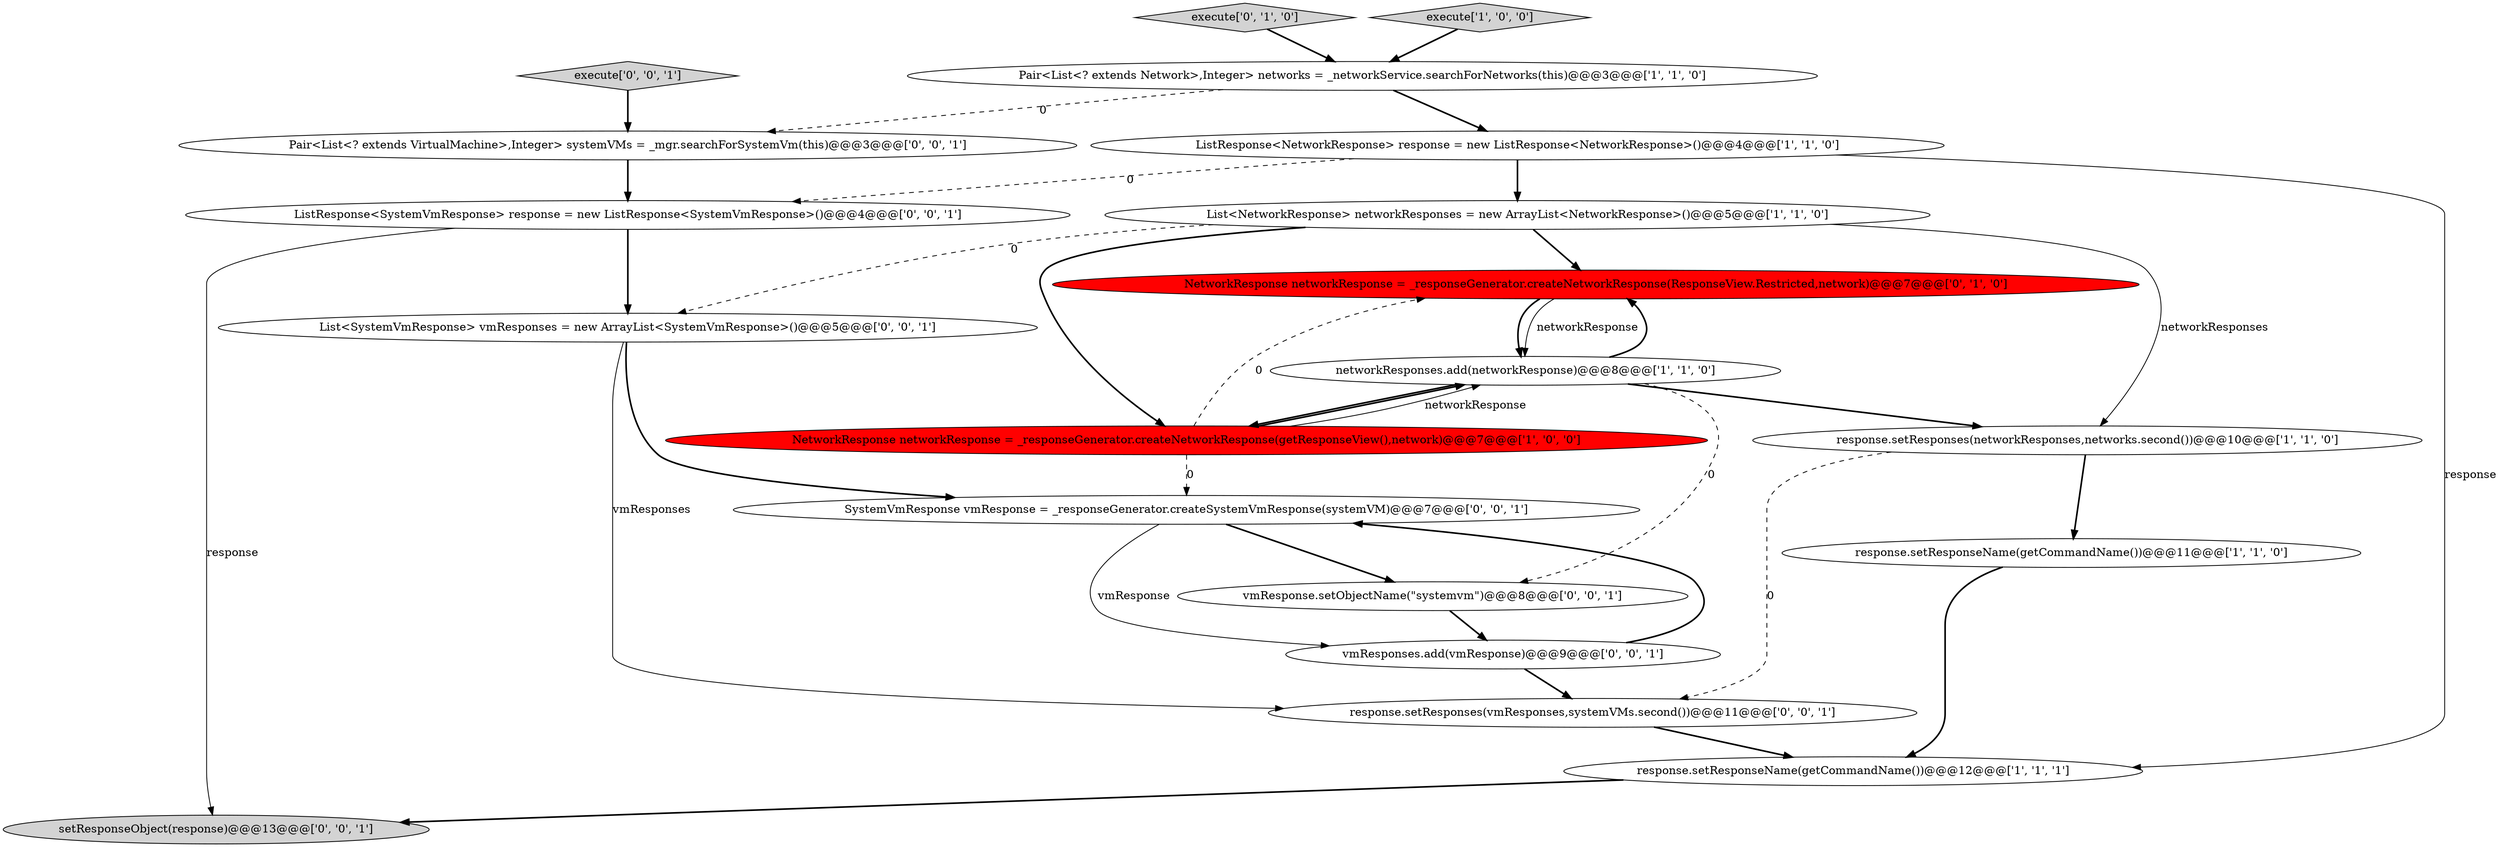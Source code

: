 digraph {
10 [style = filled, label = "execute['0', '1', '0']", fillcolor = lightgray, shape = diamond image = "AAA0AAABBB2BBB"];
18 [style = filled, label = "Pair<List<? extends VirtualMachine>,Integer> systemVMs = _mgr.searchForSystemVm(this)@@@3@@@['0', '0', '1']", fillcolor = white, shape = ellipse image = "AAA0AAABBB3BBB"];
3 [style = filled, label = "execute['1', '0', '0']", fillcolor = lightgray, shape = diamond image = "AAA0AAABBB1BBB"];
0 [style = filled, label = "ListResponse<NetworkResponse> response = new ListResponse<NetworkResponse>()@@@4@@@['1', '1', '0']", fillcolor = white, shape = ellipse image = "AAA0AAABBB1BBB"];
5 [style = filled, label = "networkResponses.add(networkResponse)@@@8@@@['1', '1', '0']", fillcolor = white, shape = ellipse image = "AAA0AAABBB1BBB"];
6 [style = filled, label = "response.setResponseName(getCommandName())@@@12@@@['1', '1', '1']", fillcolor = white, shape = ellipse image = "AAA0AAABBB1BBB"];
2 [style = filled, label = "response.setResponses(networkResponses,networks.second())@@@10@@@['1', '1', '0']", fillcolor = white, shape = ellipse image = "AAA0AAABBB1BBB"];
9 [style = filled, label = "NetworkResponse networkResponse = _responseGenerator.createNetworkResponse(ResponseView.Restricted,network)@@@7@@@['0', '1', '0']", fillcolor = red, shape = ellipse image = "AAA1AAABBB2BBB"];
1 [style = filled, label = "List<NetworkResponse> networkResponses = new ArrayList<NetworkResponse>()@@@5@@@['1', '1', '0']", fillcolor = white, shape = ellipse image = "AAA0AAABBB1BBB"];
12 [style = filled, label = "List<SystemVmResponse> vmResponses = new ArrayList<SystemVmResponse>()@@@5@@@['0', '0', '1']", fillcolor = white, shape = ellipse image = "AAA0AAABBB3BBB"];
16 [style = filled, label = "execute['0', '0', '1']", fillcolor = lightgray, shape = diamond image = "AAA0AAABBB3BBB"];
14 [style = filled, label = "vmResponse.setObjectName(\"systemvm\")@@@8@@@['0', '0', '1']", fillcolor = white, shape = ellipse image = "AAA0AAABBB3BBB"];
13 [style = filled, label = "setResponseObject(response)@@@13@@@['0', '0', '1']", fillcolor = lightgray, shape = ellipse image = "AAA0AAABBB3BBB"];
4 [style = filled, label = "Pair<List<? extends Network>,Integer> networks = _networkService.searchForNetworks(this)@@@3@@@['1', '1', '0']", fillcolor = white, shape = ellipse image = "AAA0AAABBB1BBB"];
7 [style = filled, label = "NetworkResponse networkResponse = _responseGenerator.createNetworkResponse(getResponseView(),network)@@@7@@@['1', '0', '0']", fillcolor = red, shape = ellipse image = "AAA1AAABBB1BBB"];
17 [style = filled, label = "SystemVmResponse vmResponse = _responseGenerator.createSystemVmResponse(systemVM)@@@7@@@['0', '0', '1']", fillcolor = white, shape = ellipse image = "AAA0AAABBB3BBB"];
19 [style = filled, label = "response.setResponses(vmResponses,systemVMs.second())@@@11@@@['0', '0', '1']", fillcolor = white, shape = ellipse image = "AAA0AAABBB3BBB"];
15 [style = filled, label = "vmResponses.add(vmResponse)@@@9@@@['0', '0', '1']", fillcolor = white, shape = ellipse image = "AAA0AAABBB3BBB"];
8 [style = filled, label = "response.setResponseName(getCommandName())@@@11@@@['1', '1', '0']", fillcolor = white, shape = ellipse image = "AAA0AAABBB1BBB"];
11 [style = filled, label = "ListResponse<SystemVmResponse> response = new ListResponse<SystemVmResponse>()@@@4@@@['0', '0', '1']", fillcolor = white, shape = ellipse image = "AAA0AAABBB3BBB"];
4->18 [style = dashed, label="0"];
16->18 [style = bold, label=""];
5->14 [style = dashed, label="0"];
2->19 [style = dashed, label="0"];
5->9 [style = bold, label=""];
7->17 [style = dashed, label="0"];
17->15 [style = solid, label="vmResponse"];
12->19 [style = solid, label="vmResponses"];
18->11 [style = bold, label=""];
12->17 [style = bold, label=""];
8->6 [style = bold, label=""];
11->12 [style = bold, label=""];
0->11 [style = dashed, label="0"];
0->6 [style = solid, label="response"];
15->19 [style = bold, label=""];
19->6 [style = bold, label=""];
1->7 [style = bold, label=""];
3->4 [style = bold, label=""];
1->9 [style = bold, label=""];
4->0 [style = bold, label=""];
1->12 [style = dashed, label="0"];
5->2 [style = bold, label=""];
7->5 [style = bold, label=""];
15->17 [style = bold, label=""];
11->13 [style = solid, label="response"];
17->14 [style = bold, label=""];
7->9 [style = dashed, label="0"];
0->1 [style = bold, label=""];
6->13 [style = bold, label=""];
10->4 [style = bold, label=""];
9->5 [style = bold, label=""];
5->7 [style = bold, label=""];
14->15 [style = bold, label=""];
1->2 [style = solid, label="networkResponses"];
9->5 [style = solid, label="networkResponse"];
2->8 [style = bold, label=""];
7->5 [style = solid, label="networkResponse"];
}
